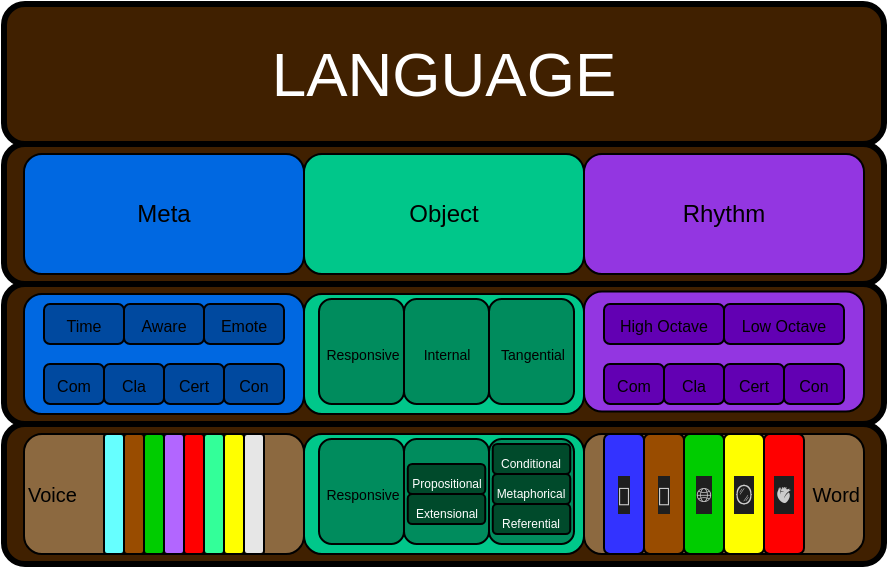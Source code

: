 <mxfile version="25.0.1">
  <diagram name="Page-1" id="CeZpkGh58d5hwhXqCsuH">
    <mxGraphModel dx="1532" dy="596" grid="1" gridSize="10" guides="1" tooltips="1" connect="1" arrows="1" fold="1" page="1" pageScale="1" pageWidth="850" pageHeight="1100" math="0" shadow="0">
      <root>
        <mxCell id="0" />
        <mxCell id="1" parent="0" />
        <mxCell id="dSF_r19liET6p1RPj9QD-1" value="&lt;font color=&quot;#ffffff&quot; style=&quot;font-size: 31px;&quot;&gt;LANGUAGE&lt;/font&gt;" style="rounded=1;whiteSpace=wrap;html=1;fillColor=#402000;strokeWidth=3;" vertex="1" parent="1">
          <mxGeometry y="120" width="440" height="70" as="geometry" />
        </mxCell>
        <mxCell id="dSF_r19liET6p1RPj9QD-3" value="" style="rounded=1;whiteSpace=wrap;html=1;fillColor=#402000;strokeWidth=3;movable=1;resizable=1;rotatable=1;deletable=1;editable=1;locked=0;connectable=1;" vertex="1" parent="1">
          <mxGeometry y="190" width="440" height="70" as="geometry" />
        </mxCell>
        <mxCell id="dSF_r19liET6p1RPj9QD-4" value="Meta" style="rounded=1;whiteSpace=wrap;html=1;fillColor=#0068E1;movable=1;resizable=1;rotatable=1;deletable=1;editable=1;locked=0;connectable=1;" vertex="1" parent="1">
          <mxGeometry x="10" y="195" width="140" height="60" as="geometry" />
        </mxCell>
        <mxCell id="dSF_r19liET6p1RPj9QD-7" value="Object" style="rounded=1;whiteSpace=wrap;html=1;fillColor=#00C78A;movable=1;resizable=1;rotatable=1;deletable=1;editable=1;locked=0;connectable=1;" vertex="1" parent="1">
          <mxGeometry x="150" y="195" width="140" height="60" as="geometry" />
        </mxCell>
        <mxCell id="dSF_r19liET6p1RPj9QD-8" value="Rhythm" style="rounded=1;whiteSpace=wrap;html=1;fillColor=#9336E1;movable=1;resizable=1;rotatable=1;deletable=1;editable=1;locked=0;connectable=1;" vertex="1" parent="1">
          <mxGeometry x="290" y="195" width="140" height="60" as="geometry" />
        </mxCell>
        <mxCell id="dSF_r19liET6p1RPj9QD-9" value="" style="rounded=1;whiteSpace=wrap;html=1;fillColor=#402000;strokeWidth=3;movable=1;resizable=1;rotatable=1;deletable=1;editable=1;locked=0;connectable=1;" vertex="1" parent="1">
          <mxGeometry y="260" width="440" height="70" as="geometry" />
        </mxCell>
        <mxCell id="dSF_r19liET6p1RPj9QD-30" value="" style="rounded=1;whiteSpace=wrap;html=1;fillColor=#402000;strokeWidth=3;movable=1;resizable=1;rotatable=1;deletable=1;editable=1;locked=0;connectable=1;" vertex="1" parent="1">
          <mxGeometry y="330" width="440" height="70" as="geometry" />
        </mxCell>
        <mxCell id="dSF_r19liET6p1RPj9QD-31" value="" style="group" vertex="1" connectable="0" parent="1">
          <mxGeometry x="150" y="265" width="140" height="60" as="geometry" />
        </mxCell>
        <mxCell id="dSF_r19liET6p1RPj9QD-18" value="" style="rounded=1;whiteSpace=wrap;html=1;fillColor=#00C78A;movable=1;resizable=1;rotatable=1;deletable=1;editable=1;locked=0;connectable=1;" vertex="1" parent="dSF_r19liET6p1RPj9QD-31">
          <mxGeometry width="140" height="60" as="geometry" />
        </mxCell>
        <mxCell id="dSF_r19liET6p1RPj9QD-19" value="&lt;font style=&quot;font-size: 7px;&quot;&gt;Responsive&lt;/font&gt;" style="rounded=1;whiteSpace=wrap;html=1;fillColor=#008C5D;" vertex="1" parent="dSF_r19liET6p1RPj9QD-31">
          <mxGeometry x="7.5" y="2.5" width="42.5" height="52.5" as="geometry" />
        </mxCell>
        <mxCell id="dSF_r19liET6p1RPj9QD-21" value="&lt;font style=&quot;font-size: 7px;&quot;&gt;Internal&lt;/font&gt;" style="rounded=1;whiteSpace=wrap;html=1;fillColor=#008C5D;" vertex="1" parent="dSF_r19liET6p1RPj9QD-31">
          <mxGeometry x="50" y="2.5" width="42.5" height="52.5" as="geometry" />
        </mxCell>
        <mxCell id="dSF_r19liET6p1RPj9QD-22" value="&lt;font style=&quot;font-size: 7px;&quot;&gt;Tangential&lt;/font&gt;" style="rounded=1;whiteSpace=wrap;html=1;fillColor=#008C5D;" vertex="1" parent="dSF_r19liET6p1RPj9QD-31">
          <mxGeometry x="92.5" y="2.5" width="42.5" height="52.5" as="geometry" />
        </mxCell>
        <mxCell id="dSF_r19liET6p1RPj9QD-32" value="" style="group" vertex="1" connectable="0" parent="1">
          <mxGeometry x="10" y="265" width="140" height="60" as="geometry" />
        </mxCell>
        <mxCell id="dSF_r19liET6p1RPj9QD-10" value="" style="rounded=1;whiteSpace=wrap;html=1;fillColor=#0068E1;movable=1;resizable=1;rotatable=1;deletable=1;editable=1;locked=0;connectable=1;" vertex="1" parent="dSF_r19liET6p1RPj9QD-32">
          <mxGeometry width="140" height="60" as="geometry" />
        </mxCell>
        <mxCell id="dSF_r19liET6p1RPj9QD-11" value="&lt;font style=&quot;font-size: 8px;&quot;&gt;Time&lt;/font&gt;" style="rounded=1;whiteSpace=wrap;html=1;fillColor=#00499F;" vertex="1" parent="dSF_r19liET6p1RPj9QD-32">
          <mxGeometry x="10" y="5" width="40" height="20" as="geometry" />
        </mxCell>
        <mxCell id="dSF_r19liET6p1RPj9QD-12" value="&lt;font style=&quot;font-size: 8px;&quot;&gt;Aware&lt;/font&gt;" style="rounded=1;whiteSpace=wrap;html=1;fillColor=#00499F;" vertex="1" parent="dSF_r19liET6p1RPj9QD-32">
          <mxGeometry x="50" y="5" width="40" height="20" as="geometry" />
        </mxCell>
        <mxCell id="dSF_r19liET6p1RPj9QD-13" value="&lt;font style=&quot;font-size: 8px;&quot;&gt;Emote&lt;/font&gt;" style="rounded=1;whiteSpace=wrap;html=1;fillColor=#00499F;" vertex="1" parent="dSF_r19liET6p1RPj9QD-32">
          <mxGeometry x="90" y="5" width="40" height="20" as="geometry" />
        </mxCell>
        <mxCell id="dSF_r19liET6p1RPj9QD-14" value="&lt;font style=&quot;font-size: 8px;&quot;&gt;Com&lt;/font&gt;" style="rounded=1;whiteSpace=wrap;html=1;fillColor=#00499F;" vertex="1" parent="dSF_r19liET6p1RPj9QD-32">
          <mxGeometry x="10" y="35" width="30" height="20" as="geometry" />
        </mxCell>
        <mxCell id="dSF_r19liET6p1RPj9QD-15" value="&lt;font style=&quot;font-size: 8px;&quot;&gt;Cla&lt;/font&gt;" style="rounded=1;whiteSpace=wrap;html=1;fillColor=#00499F;" vertex="1" parent="dSF_r19liET6p1RPj9QD-32">
          <mxGeometry x="40" y="35" width="30" height="20" as="geometry" />
        </mxCell>
        <mxCell id="dSF_r19liET6p1RPj9QD-16" value="&lt;font style=&quot;font-size: 8px;&quot;&gt;Cert&lt;/font&gt;" style="rounded=1;whiteSpace=wrap;html=1;fillColor=#00499F;" vertex="1" parent="dSF_r19liET6p1RPj9QD-32">
          <mxGeometry x="70" y="35" width="30" height="20" as="geometry" />
        </mxCell>
        <mxCell id="dSF_r19liET6p1RPj9QD-17" value="&lt;font style=&quot;font-size: 8px;&quot;&gt;Con&lt;/font&gt;" style="rounded=1;whiteSpace=wrap;html=1;fillColor=#00499F;" vertex="1" parent="dSF_r19liET6p1RPj9QD-32">
          <mxGeometry x="100" y="35" width="30" height="20" as="geometry" />
        </mxCell>
        <mxCell id="dSF_r19liET6p1RPj9QD-33" value="" style="group" vertex="1" connectable="0" parent="1">
          <mxGeometry x="290" y="263.75" width="140" height="60" as="geometry" />
        </mxCell>
        <mxCell id="dSF_r19liET6p1RPj9QD-23" value="" style="rounded=1;whiteSpace=wrap;html=1;fillColor=#9336E1;movable=1;resizable=1;rotatable=1;deletable=1;editable=1;locked=0;connectable=1;" vertex="1" parent="dSF_r19liET6p1RPj9QD-33">
          <mxGeometry width="140" height="60" as="geometry" />
        </mxCell>
        <mxCell id="dSF_r19liET6p1RPj9QD-24" value="&lt;font style=&quot;font-size: 8px;&quot;&gt;High Octave&lt;/font&gt;" style="rounded=1;whiteSpace=wrap;html=1;fillColor=#6200B3;" vertex="1" parent="dSF_r19liET6p1RPj9QD-33">
          <mxGeometry x="10" y="6.25" width="60" height="20" as="geometry" />
        </mxCell>
        <mxCell id="dSF_r19liET6p1RPj9QD-25" value="&lt;font style=&quot;font-size: 8px;&quot;&gt;Low Octave&lt;/font&gt;" style="rounded=1;whiteSpace=wrap;html=1;fillColor=#6200B3;" vertex="1" parent="dSF_r19liET6p1RPj9QD-33">
          <mxGeometry x="70" y="6.25" width="60" height="20" as="geometry" />
        </mxCell>
        <mxCell id="dSF_r19liET6p1RPj9QD-54" value="&lt;font style=&quot;font-size: 8px;&quot;&gt;Com&lt;/font&gt;" style="rounded=1;whiteSpace=wrap;html=1;fillColor=#6200B3;" vertex="1" parent="dSF_r19liET6p1RPj9QD-33">
          <mxGeometry x="10" y="36.25" width="30" height="20" as="geometry" />
        </mxCell>
        <mxCell id="dSF_r19liET6p1RPj9QD-55" value="&lt;font style=&quot;font-size: 8px;&quot;&gt;Cla&lt;/font&gt;" style="rounded=1;whiteSpace=wrap;html=1;fillColor=#6200B3;" vertex="1" parent="dSF_r19liET6p1RPj9QD-33">
          <mxGeometry x="40" y="36.25" width="30" height="20" as="geometry" />
        </mxCell>
        <mxCell id="dSF_r19liET6p1RPj9QD-56" value="&lt;font style=&quot;font-size: 8px;&quot;&gt;Cert&lt;/font&gt;" style="rounded=1;whiteSpace=wrap;html=1;fillColor=#6200B3;" vertex="1" parent="dSF_r19liET6p1RPj9QD-33">
          <mxGeometry x="70" y="36.25" width="30" height="20" as="geometry" />
        </mxCell>
        <mxCell id="dSF_r19liET6p1RPj9QD-57" value="&lt;font style=&quot;font-size: 8px;&quot;&gt;Con&lt;/font&gt;" style="rounded=1;whiteSpace=wrap;html=1;fillColor=#6200B3;" vertex="1" parent="dSF_r19liET6p1RPj9QD-33">
          <mxGeometry x="100" y="36.25" width="30" height="20" as="geometry" />
        </mxCell>
        <mxCell id="dSF_r19liET6p1RPj9QD-34" value="" style="group" vertex="1" connectable="0" parent="1">
          <mxGeometry x="150" y="335" width="140" height="60" as="geometry" />
        </mxCell>
        <mxCell id="dSF_r19liET6p1RPj9QD-35" value="" style="rounded=1;whiteSpace=wrap;html=1;fillColor=#00C78A;movable=1;resizable=1;rotatable=1;deletable=1;editable=1;locked=0;connectable=1;" vertex="1" parent="dSF_r19liET6p1RPj9QD-34">
          <mxGeometry width="140" height="60" as="geometry" />
        </mxCell>
        <mxCell id="dSF_r19liET6p1RPj9QD-36" value="&lt;font style=&quot;font-size: 7px;&quot;&gt;Responsive&lt;/font&gt;" style="rounded=1;whiteSpace=wrap;html=1;fillColor=#008C5D;" vertex="1" parent="dSF_r19liET6p1RPj9QD-34">
          <mxGeometry x="7.5" y="2.5" width="42.5" height="52.5" as="geometry" />
        </mxCell>
        <mxCell id="dSF_r19liET6p1RPj9QD-37" value="" style="rounded=1;whiteSpace=wrap;html=1;fillColor=#008C5D;" vertex="1" parent="dSF_r19liET6p1RPj9QD-34">
          <mxGeometry x="50" y="2.5" width="42.5" height="52.5" as="geometry" />
        </mxCell>
        <mxCell id="dSF_r19liET6p1RPj9QD-38" value="" style="rounded=1;whiteSpace=wrap;html=1;fillColor=#008C5D;" vertex="1" parent="dSF_r19liET6p1RPj9QD-34">
          <mxGeometry x="92.5" y="2.5" width="42.5" height="52.5" as="geometry" />
        </mxCell>
        <mxCell id="dSF_r19liET6p1RPj9QD-39" value="&lt;span style=&quot;color: rgb(255, 255, 255); font-size: 6px;&quot;&gt;Propositional&lt;/span&gt;" style="rounded=1;whiteSpace=wrap;html=1;fillColor=#004A2B;" vertex="1" parent="dSF_r19liET6p1RPj9QD-34">
          <mxGeometry x="51.88" y="15" width="38.75" height="15" as="geometry" />
        </mxCell>
        <mxCell id="dSF_r19liET6p1RPj9QD-40" value="&lt;font color=&quot;#ffffff&quot; style=&quot;font-size: 6px;&quot;&gt;Extensional&lt;/font&gt;" style="rounded=1;whiteSpace=wrap;html=1;fillColor=#004A2B;" vertex="1" parent="dSF_r19liET6p1RPj9QD-34">
          <mxGeometry x="51.87" y="30" width="38.75" height="15" as="geometry" />
        </mxCell>
        <mxCell id="dSF_r19liET6p1RPj9QD-48" value="&lt;span style=&quot;color: rgb(255, 255, 255); font-size: 6px;&quot;&gt;Conditional&lt;/span&gt;" style="rounded=1;whiteSpace=wrap;html=1;fillColor=#004A2B;" vertex="1" parent="dSF_r19liET6p1RPj9QD-34">
          <mxGeometry x="94.38" y="5" width="38.75" height="15" as="geometry" />
        </mxCell>
        <mxCell id="dSF_r19liET6p1RPj9QD-49" value="&lt;font color=&quot;#ffffff&quot;&gt;&lt;span style=&quot;font-size: 6px;&quot;&gt;Metaphorical&lt;/span&gt;&lt;/font&gt;" style="rounded=1;whiteSpace=wrap;html=1;fillColor=#004A2B;" vertex="1" parent="dSF_r19liET6p1RPj9QD-34">
          <mxGeometry x="94.38" y="20" width="38.75" height="15" as="geometry" />
        </mxCell>
        <mxCell id="dSF_r19liET6p1RPj9QD-50" value="&lt;span style=&quot;color: rgb(255, 255, 255); font-size: 6px;&quot;&gt;Referential&lt;/span&gt;" style="rounded=1;whiteSpace=wrap;html=1;fillColor=#004A2B;" vertex="1" parent="dSF_r19liET6p1RPj9QD-34">
          <mxGeometry x="94.38" y="35" width="38.75" height="15" as="geometry" />
        </mxCell>
        <mxCell id="dSF_r19liET6p1RPj9QD-52" value="&lt;font style=&quot;font-size: 10px;&quot;&gt;Voice&lt;/font&gt;" style="rounded=1;whiteSpace=wrap;html=1;fillColor=#8c6940;movable=1;resizable=1;rotatable=1;deletable=1;editable=1;locked=0;connectable=1;align=left;" vertex="1" parent="1">
          <mxGeometry x="10" y="335" width="140" height="60" as="geometry" />
        </mxCell>
        <mxCell id="dSF_r19liET6p1RPj9QD-53" value="&lt;font style=&quot;font-size: 10px;&quot;&gt;Word&lt;/font&gt;" style="rounded=1;whiteSpace=wrap;html=1;fillColor=#8c6940;movable=1;resizable=1;rotatable=1;deletable=1;editable=1;locked=0;connectable=1;align=right;" vertex="1" parent="1">
          <mxGeometry x="290" y="335" width="140" height="60" as="geometry" />
        </mxCell>
        <mxCell id="dSF_r19liET6p1RPj9QD-58" value="" style="rounded=1;whiteSpace=wrap;html=1;fillColor=#66FFFF;" vertex="1" parent="1">
          <mxGeometry x="50" y="335" width="10" height="60" as="geometry" />
        </mxCell>
        <mxCell id="dSF_r19liET6p1RPj9QD-59" value="" style="rounded=1;whiteSpace=wrap;html=1;fillColor=#994C00;" vertex="1" parent="1">
          <mxGeometry x="60" y="335" width="10" height="60" as="geometry" />
        </mxCell>
        <mxCell id="dSF_r19liET6p1RPj9QD-60" value="" style="rounded=1;whiteSpace=wrap;html=1;fillColor=#00CC00;" vertex="1" parent="1">
          <mxGeometry x="70" y="335" width="10" height="60" as="geometry" />
        </mxCell>
        <mxCell id="dSF_r19liET6p1RPj9QD-61" value="" style="rounded=1;whiteSpace=wrap;html=1;fillColor=#B266FF;" vertex="1" parent="1">
          <mxGeometry x="80" y="335" width="10" height="60" as="geometry" />
        </mxCell>
        <mxCell id="dSF_r19liET6p1RPj9QD-62" value="" style="rounded=1;whiteSpace=wrap;html=1;fillColor=#FF0000;" vertex="1" parent="1">
          <mxGeometry x="90" y="335" width="10" height="60" as="geometry" />
        </mxCell>
        <mxCell id="dSF_r19liET6p1RPj9QD-63" value="" style="rounded=1;whiteSpace=wrap;html=1;fillColor=#33FF99;" vertex="1" parent="1">
          <mxGeometry x="100" y="335" width="10" height="60" as="geometry" />
        </mxCell>
        <mxCell id="dSF_r19liET6p1RPj9QD-64" value="" style="rounded=1;whiteSpace=wrap;html=1;fillColor=#FFFF00;" vertex="1" parent="1">
          <mxGeometry x="110" y="335" width="10" height="60" as="geometry" />
        </mxCell>
        <mxCell id="dSF_r19liET6p1RPj9QD-65" value="" style="rounded=1;whiteSpace=wrap;html=1;fillColor=#E6E6E6;" vertex="1" parent="1">
          <mxGeometry x="120" y="335" width="10" height="60" as="geometry" />
        </mxCell>
        <mxCell id="dSF_r19liET6p1RPj9QD-66" value="&lt;div style=&quot;color: rgb(204, 204, 204); background-color: rgb(31, 31, 31); font-family: &amp;quot;Droid Sans Mono&amp;quot;, &amp;quot;monospace&amp;quot;, monospace; line-height: 19px; white-space: pre;&quot;&gt;&lt;font style=&quot;font-size: 10px;&quot;&gt;🧠&lt;/font&gt;&lt;/div&gt;" style="rounded=1;whiteSpace=wrap;html=1;fillColor=#3333FF;" vertex="1" parent="1">
          <mxGeometry x="300" y="335" width="20" height="60" as="geometry" />
        </mxCell>
        <mxCell id="dSF_r19liET6p1RPj9QD-67" value="&lt;div style=&quot;color: rgb(204, 204, 204); background-color: rgb(31, 31, 31); font-family: &amp;quot;Droid Sans Mono&amp;quot;, &amp;quot;monospace&amp;quot;, monospace; line-height: 19px; white-space: pre;&quot;&gt;&lt;font style=&quot;font-size: 10px;&quot;&gt;💾&lt;/font&gt;&lt;/div&gt;" style="rounded=1;whiteSpace=wrap;html=1;fillColor=#994C00;" vertex="1" parent="1">
          <mxGeometry x="320" y="335" width="20" height="60" as="geometry" />
        </mxCell>
        <mxCell id="dSF_r19liET6p1RPj9QD-68" value="&lt;div style=&quot;color: rgb(204, 204, 204); background-color: rgb(31, 31, 31); font-family: &amp;quot;Droid Sans Mono&amp;quot;, &amp;quot;monospace&amp;quot;, monospace; line-height: 19px; white-space: pre;&quot;&gt;&lt;font style=&quot;font-size: 10px;&quot;&gt;🌐&lt;/font&gt;&lt;/div&gt;" style="rounded=1;whiteSpace=wrap;html=1;fillColor=#00CC00;" vertex="1" parent="1">
          <mxGeometry x="340" y="335" width="20" height="60" as="geometry" />
        </mxCell>
        <mxCell id="dSF_r19liET6p1RPj9QD-69" value="&lt;div style=&quot;color: rgb(204, 204, 204); background-color: rgb(31, 31, 31); font-family: &amp;quot;Droid Sans Mono&amp;quot;, &amp;quot;monospace&amp;quot;, monospace; line-height: 19px; white-space: pre;&quot;&gt;&lt;font style=&quot;font-size: 10px;&quot;&gt;🪞&lt;/font&gt;&lt;/div&gt;" style="rounded=1;whiteSpace=wrap;html=1;fillColor=#FFFF00;" vertex="1" parent="1">
          <mxGeometry x="360" y="335" width="20" height="60" as="geometry" />
        </mxCell>
        <mxCell id="dSF_r19liET6p1RPj9QD-70" value="&lt;div style=&quot;color: rgb(204, 204, 204); background-color: rgb(31, 31, 31); font-family: &amp;quot;Droid Sans Mono&amp;quot;, &amp;quot;monospace&amp;quot;, monospace; line-height: 19px; white-space: pre;&quot;&gt;&lt;font style=&quot;font-size: 10px;&quot;&gt;🫀&lt;/font&gt;&lt;/div&gt;" style="rounded=1;whiteSpace=wrap;html=1;fillColor=#FF0000;" vertex="1" parent="1">
          <mxGeometry x="380" y="335" width="20" height="60" as="geometry" />
        </mxCell>
      </root>
    </mxGraphModel>
  </diagram>
</mxfile>
